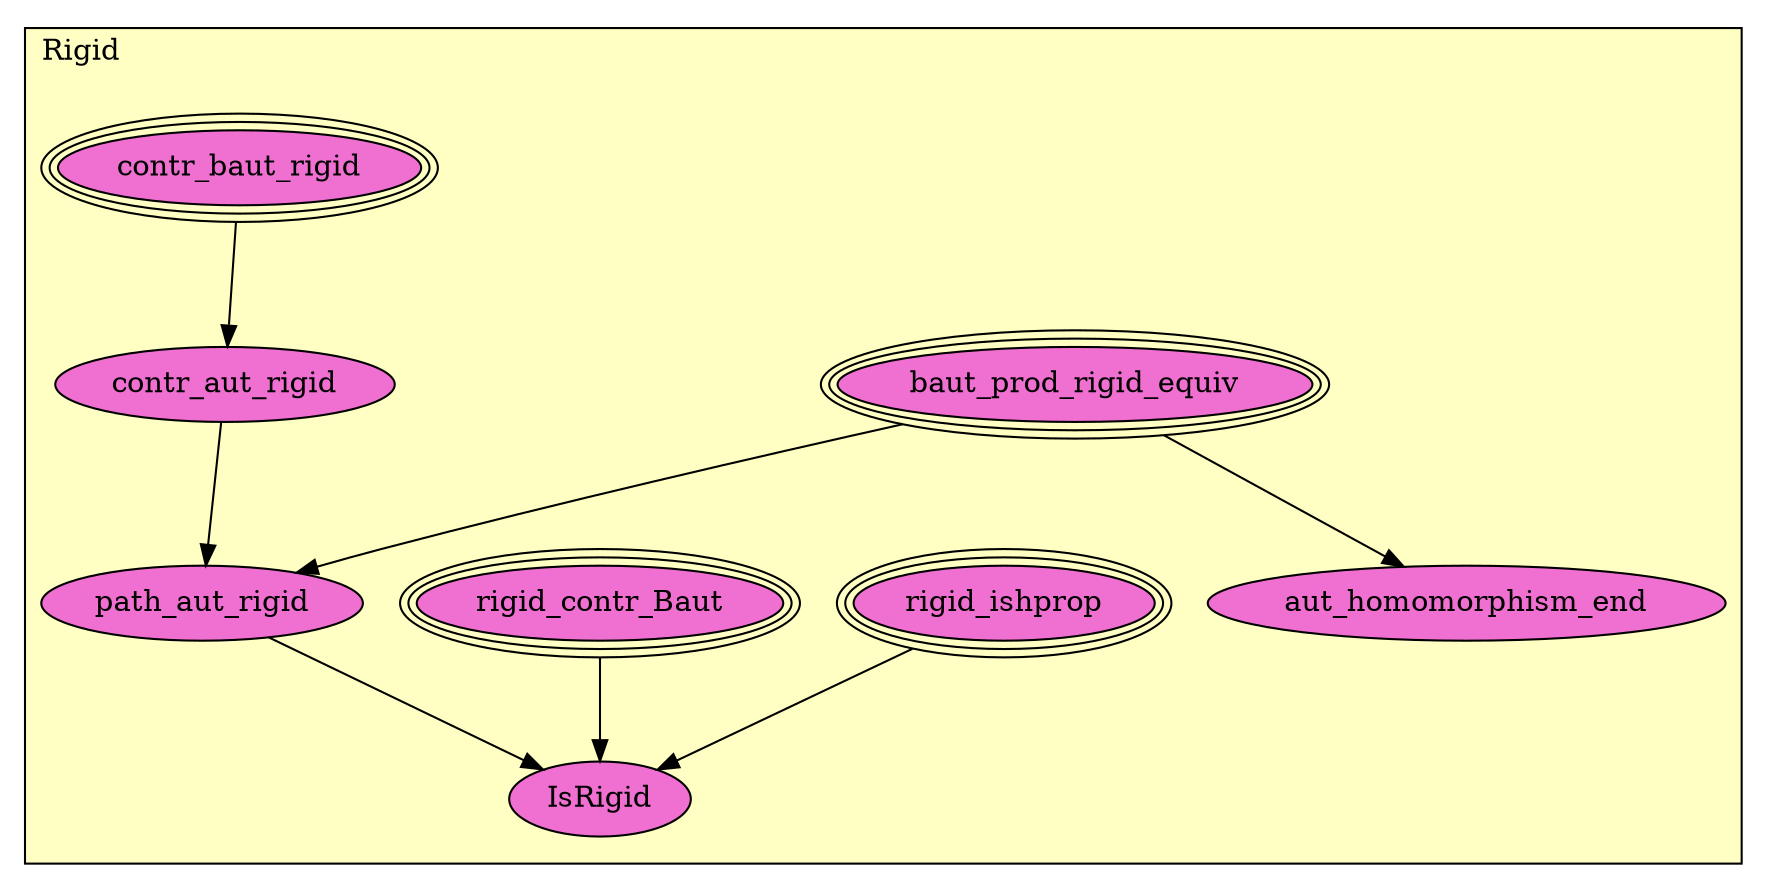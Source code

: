 digraph HoTT_Universes_Rigid {
  graph [ratio=0.5]
  node [style=filled]
Rigid_baut_prod_rigid_equiv [label="baut_prod_rigid_equiv", URL=<Rigid.html#baut_prod_rigid_equiv>, peripheries=3, fillcolor="#F070D1"] ;
Rigid_aut_homomorphism_end [label="aut_homomorphism_end", URL=<Rigid.html#aut_homomorphism_end>, fillcolor="#F070D1"] ;
Rigid_rigid_ishprop [label="rigid_ishprop", URL=<Rigid.html#rigid_ishprop>, peripheries=3, fillcolor="#F070D1"] ;
Rigid_rigid_contr_Baut [label="rigid_contr_Baut", URL=<Rigid.html#rigid_contr_Baut>, peripheries=3, fillcolor="#F070D1"] ;
Rigid_contr_baut_rigid [label="contr_baut_rigid", URL=<Rigid.html#contr_baut_rigid>, peripheries=3, fillcolor="#F070D1"] ;
Rigid_contr_aut_rigid [label="contr_aut_rigid", URL=<Rigid.html#contr_aut_rigid>, fillcolor="#F070D1"] ;
Rigid_path_aut_rigid [label="path_aut_rigid", URL=<Rigid.html#path_aut_rigid>, fillcolor="#F070D1"] ;
Rigid_IsRigid [label="IsRigid", URL=<Rigid.html#IsRigid>, fillcolor="#F070D1"] ;
  Rigid_baut_prod_rigid_equiv -> Rigid_aut_homomorphism_end [] ;
  Rigid_baut_prod_rigid_equiv -> Rigid_path_aut_rigid [] ;
  Rigid_rigid_ishprop -> Rigid_IsRigid [] ;
  Rigid_rigid_contr_Baut -> Rigid_IsRigid [] ;
  Rigid_contr_baut_rigid -> Rigid_contr_aut_rigid [] ;
  Rigid_contr_aut_rigid -> Rigid_path_aut_rigid [] ;
  Rigid_path_aut_rigid -> Rigid_IsRigid [] ;
subgraph cluster_Rigid { label="Rigid"; fillcolor="#FFFFC3"; labeljust=l; style=filled 
Rigid_IsRigid; Rigid_path_aut_rigid; Rigid_contr_aut_rigid; Rigid_contr_baut_rigid; Rigid_rigid_contr_Baut; Rigid_rigid_ishprop; Rigid_aut_homomorphism_end; Rigid_baut_prod_rigid_equiv; };
} /* END */
